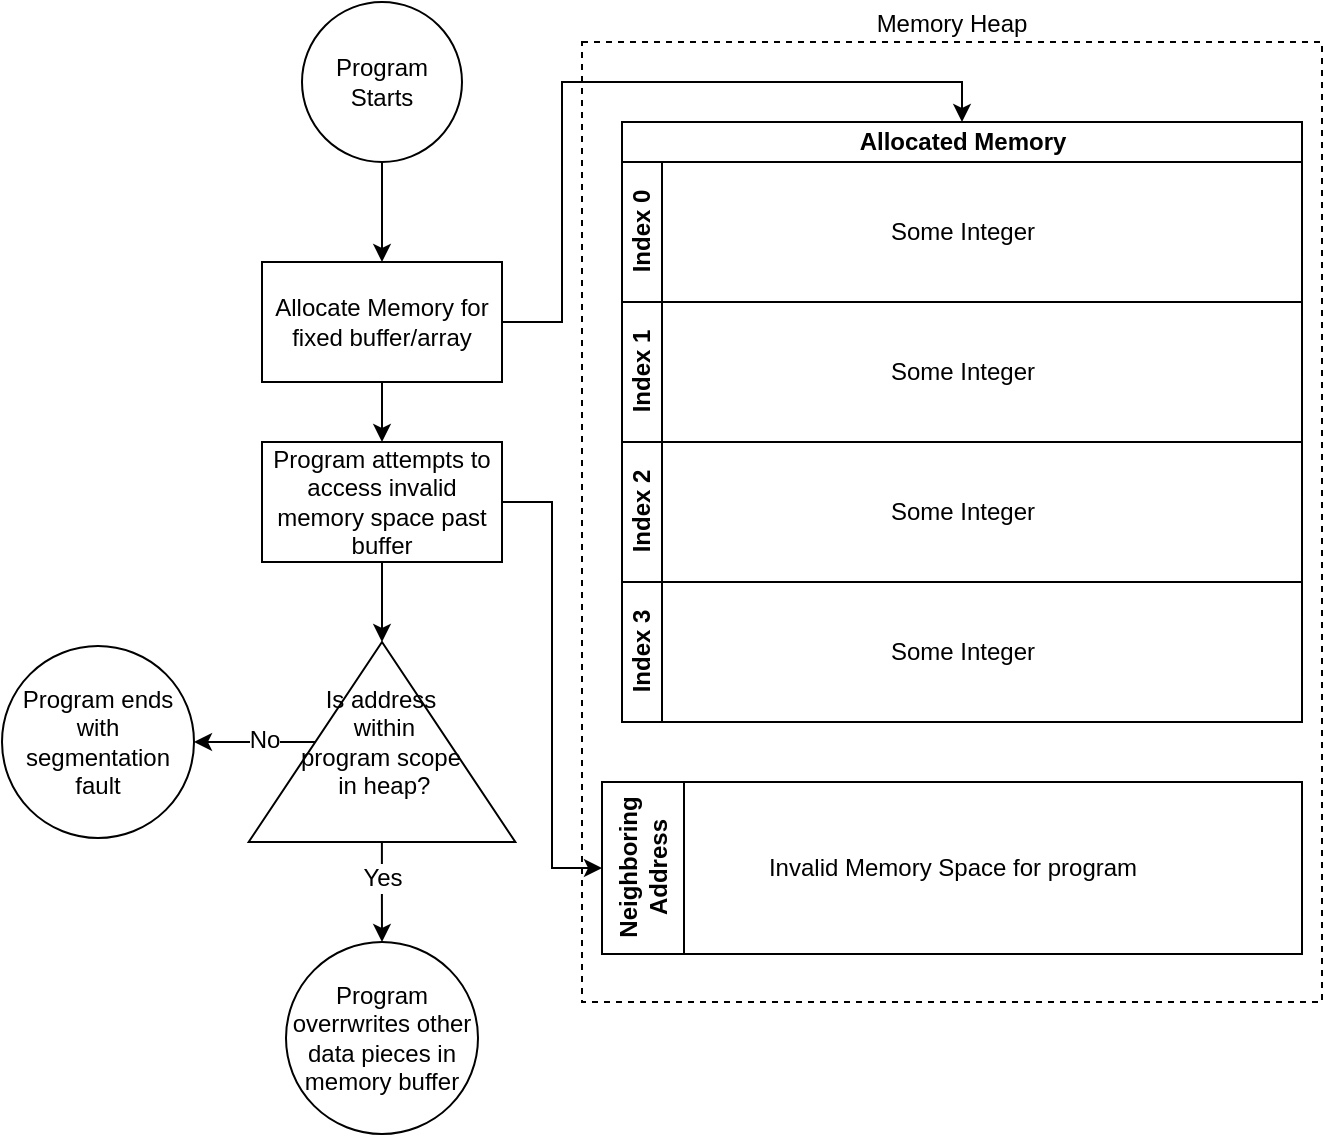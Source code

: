 <mxfile version="12.6.5" type="device"><diagram id="C5RBs43oDa-KdzZeNtuy" name="Page-1"><mxGraphModel dx="788" dy="604" grid="1" gridSize="10" guides="1" tooltips="1" connect="1" arrows="1" fold="1" page="1" pageScale="1" pageWidth="827" pageHeight="1169" math="0" shadow="0"><root><mxCell id="WIyWlLk6GJQsqaUBKTNV-0"/><mxCell id="WIyWlLk6GJQsqaUBKTNV-1" parent="WIyWlLk6GJQsqaUBKTNV-0"/><mxCell id="jWViTC9yQtdNwHM5LWvX-35" value="Memory Heap" style="rounded=0;whiteSpace=wrap;html=1;shadow=0;comic=0;glass=0;labelPosition=center;verticalLabelPosition=top;align=center;verticalAlign=bottom;dashed=1;" vertex="1" parent="WIyWlLk6GJQsqaUBKTNV-1"><mxGeometry x="460" y="100" width="370" height="480" as="geometry"/></mxCell><mxCell id="jWViTC9yQtdNwHM5LWvX-0" value="Allocated Memory" style="swimlane;html=1;childLayout=stackLayout;resizeParent=1;resizeParentMax=0;horizontal=1;startSize=20;horizontalStack=0;" vertex="1" parent="WIyWlLk6GJQsqaUBKTNV-1"><mxGeometry x="480" y="140" width="340" height="300" as="geometry"/></mxCell><mxCell id="jWViTC9yQtdNwHM5LWvX-1" value="Index 0" style="swimlane;html=1;startSize=20;horizontal=0;" vertex="1" parent="jWViTC9yQtdNwHM5LWvX-0"><mxGeometry y="20" width="340" height="70" as="geometry"><mxRectangle y="20" width="340" height="20" as="alternateBounds"/></mxGeometry></mxCell><mxCell id="jWViTC9yQtdNwHM5LWvX-12" value="Some Integer" style="text;html=1;align=center;verticalAlign=middle;resizable=0;points=[];autosize=1;" vertex="1" parent="jWViTC9yQtdNwHM5LWvX-1"><mxGeometry x="125" y="25" width="90" height="20" as="geometry"/></mxCell><mxCell id="jWViTC9yQtdNwHM5LWvX-2" value="Index 1" style="swimlane;html=1;startSize=20;horizontal=0;" vertex="1" parent="jWViTC9yQtdNwHM5LWvX-0"><mxGeometry y="90" width="340" height="70" as="geometry"/></mxCell><mxCell id="jWViTC9yQtdNwHM5LWvX-13" value="Some Integer" style="text;html=1;align=center;verticalAlign=middle;resizable=0;points=[];autosize=1;" vertex="1" parent="jWViTC9yQtdNwHM5LWvX-2"><mxGeometry x="125" y="25" width="90" height="20" as="geometry"/></mxCell><mxCell id="jWViTC9yQtdNwHM5LWvX-3" value="Index 2" style="swimlane;html=1;startSize=20;horizontal=0;" vertex="1" parent="jWViTC9yQtdNwHM5LWvX-0"><mxGeometry y="160" width="340" height="70" as="geometry"/></mxCell><mxCell id="jWViTC9yQtdNwHM5LWvX-14" value="Some Integer" style="text;html=1;align=center;verticalAlign=middle;resizable=0;points=[];autosize=1;" vertex="1" parent="jWViTC9yQtdNwHM5LWvX-3"><mxGeometry x="125" y="25" width="90" height="20" as="geometry"/></mxCell><mxCell id="jWViTC9yQtdNwHM5LWvX-4" value="Index 3" style="swimlane;html=1;startSize=20;horizontal=0;" vertex="1" parent="jWViTC9yQtdNwHM5LWvX-0"><mxGeometry y="230" width="340" height="70" as="geometry"/></mxCell><mxCell id="jWViTC9yQtdNwHM5LWvX-15" value="Some Integer" style="text;html=1;align=center;verticalAlign=middle;resizable=0;points=[];autosize=1;" vertex="1" parent="jWViTC9yQtdNwHM5LWvX-4"><mxGeometry x="125" y="25" width="90" height="20" as="geometry"/></mxCell><mxCell id="jWViTC9yQtdNwHM5LWvX-8" value="" style="edgeStyle=orthogonalEdgeStyle;rounded=0;orthogonalLoop=1;jettySize=auto;html=1;entryX=0.5;entryY=0;entryDx=0;entryDy=0;" edge="1" parent="WIyWlLk6GJQsqaUBKTNV-1" source="jWViTC9yQtdNwHM5LWvX-6" target="jWViTC9yQtdNwHM5LWvX-9"><mxGeometry relative="1" as="geometry"><mxPoint x="360" y="240" as="targetPoint"/></mxGeometry></mxCell><mxCell id="jWViTC9yQtdNwHM5LWvX-6" value="Program Starts" style="ellipse;whiteSpace=wrap;html=1;aspect=fixed;" vertex="1" parent="WIyWlLk6GJQsqaUBKTNV-1"><mxGeometry x="320" y="80" width="80" height="80" as="geometry"/></mxCell><mxCell id="jWViTC9yQtdNwHM5LWvX-11" value="" style="edgeStyle=orthogonalEdgeStyle;rounded=0;orthogonalLoop=1;jettySize=auto;html=1;entryX=0.5;entryY=0;entryDx=0;entryDy=0;" edge="1" parent="WIyWlLk6GJQsqaUBKTNV-1" source="jWViTC9yQtdNwHM5LWvX-9" target="jWViTC9yQtdNwHM5LWvX-0"><mxGeometry relative="1" as="geometry"><mxPoint x="500" y="110" as="targetPoint"/></mxGeometry></mxCell><mxCell id="jWViTC9yQtdNwHM5LWvX-17" value="" style="edgeStyle=orthogonalEdgeStyle;rounded=0;orthogonalLoop=1;jettySize=auto;html=1;entryX=0.5;entryY=0;entryDx=0;entryDy=0;" edge="1" parent="WIyWlLk6GJQsqaUBKTNV-1" source="jWViTC9yQtdNwHM5LWvX-9" target="jWViTC9yQtdNwHM5LWvX-27"><mxGeometry relative="1" as="geometry"><mxPoint x="360" y="310" as="targetPoint"/></mxGeometry></mxCell><mxCell id="jWViTC9yQtdNwHM5LWvX-9" value="Allocate Memory for fixed buffer/array" style="rounded=0;whiteSpace=wrap;html=1;" vertex="1" parent="WIyWlLk6GJQsqaUBKTNV-1"><mxGeometry x="300" y="210" width="120" height="60" as="geometry"/></mxCell><mxCell id="jWViTC9yQtdNwHM5LWvX-30" value="" style="edgeStyle=orthogonalEdgeStyle;rounded=0;orthogonalLoop=1;jettySize=auto;html=1;entryX=0;entryY=0.5;entryDx=0;entryDy=0;" edge="1" parent="WIyWlLk6GJQsqaUBKTNV-1" source="jWViTC9yQtdNwHM5LWvX-27" target="jWViTC9yQtdNwHM5LWvX-25"><mxGeometry relative="1" as="geometry"><mxPoint x="500" y="435" as="targetPoint"/></mxGeometry></mxCell><mxCell id="jWViTC9yQtdNwHM5LWvX-32" value="" style="edgeStyle=orthogonalEdgeStyle;rounded=0;orthogonalLoop=1;jettySize=auto;html=1;entryX=1;entryY=0.5;entryDx=0;entryDy=0;" edge="1" parent="WIyWlLk6GJQsqaUBKTNV-1" source="jWViTC9yQtdNwHM5LWvX-27" target="jWViTC9yQtdNwHM5LWvX-46"><mxGeometry relative="1" as="geometry"><mxPoint x="330" y="410" as="targetPoint"/></mxGeometry></mxCell><mxCell id="jWViTC9yQtdNwHM5LWvX-27" value="Program attempts to access invalid memory space past buffer" style="rounded=0;whiteSpace=wrap;html=1;" vertex="1" parent="WIyWlLk6GJQsqaUBKTNV-1"><mxGeometry x="300" y="300" width="120" height="60" as="geometry"/></mxCell><mxCell id="jWViTC9yQtdNwHM5LWvX-25" value="Neighboring Address" style="swimlane;html=1;startSize=41;horizontal=0;whiteSpace=wrap;" vertex="1" parent="WIyWlLk6GJQsqaUBKTNV-1"><mxGeometry x="470" y="470" width="350" height="86" as="geometry"/></mxCell><mxCell id="jWViTC9yQtdNwHM5LWvX-26" value="Invalid Memory Space for program" style="text;html=1;align=center;verticalAlign=middle;resizable=0;points=[];autosize=1;" vertex="1" parent="jWViTC9yQtdNwHM5LWvX-25"><mxGeometry x="75" y="33" width="200" height="20" as="geometry"/></mxCell><mxCell id="jWViTC9yQtdNwHM5LWvX-33" value="Program ends with segmentation fault" style="verticalLabelPosition=middle;verticalAlign=middle;html=1;shape=mxgraph.flowchart.on-page_reference;labelPosition=center;align=center;whiteSpace=wrap;" vertex="1" parent="WIyWlLk6GJQsqaUBKTNV-1"><mxGeometry x="170" y="402" width="96" height="96" as="geometry"/></mxCell><mxCell id="jWViTC9yQtdNwHM5LWvX-48" value="" style="edgeStyle=orthogonalEdgeStyle;rounded=0;orthogonalLoop=1;jettySize=auto;html=1;entryX=0.5;entryY=0;entryDx=0;entryDy=0;entryPerimeter=0;" edge="1" parent="WIyWlLk6GJQsqaUBKTNV-1" source="jWViTC9yQtdNwHM5LWvX-46" target="jWViTC9yQtdNwHM5LWvX-53"><mxGeometry relative="1" as="geometry"><mxPoint x="359.995" y="580" as="targetPoint"/></mxGeometry></mxCell><mxCell id="jWViTC9yQtdNwHM5LWvX-49" value="Yes" style="text;html=1;align=center;verticalAlign=middle;resizable=0;points=[];labelBackgroundColor=#ffffff;" vertex="1" connectable="0" parent="jWViTC9yQtdNwHM5LWvX-48"><mxGeometry x="0.001" y="7" relative="1" as="geometry"><mxPoint x="-7" y="-7" as="offset"/></mxGeometry></mxCell><mxCell id="jWViTC9yQtdNwHM5LWvX-51" value="" style="edgeStyle=orthogonalEdgeStyle;rounded=0;orthogonalLoop=1;jettySize=auto;html=1;entryX=1;entryY=0.5;entryDx=0;entryDy=0;entryPerimeter=0;" edge="1" parent="WIyWlLk6GJQsqaUBKTNV-1" source="jWViTC9yQtdNwHM5LWvX-46" target="jWViTC9yQtdNwHM5LWvX-33"><mxGeometry relative="1" as="geometry"><mxPoint x="250" y="450" as="targetPoint"/></mxGeometry></mxCell><mxCell id="jWViTC9yQtdNwHM5LWvX-52" value="No" style="text;html=1;align=center;verticalAlign=middle;resizable=0;points=[];labelBackgroundColor=#ffffff;" vertex="1" connectable="0" parent="jWViTC9yQtdNwHM5LWvX-51"><mxGeometry x="-0.407" y="-1" relative="1" as="geometry"><mxPoint as="offset"/></mxGeometry></mxCell><mxCell id="jWViTC9yQtdNwHM5LWvX-46" value="Is address&lt;br&gt;&amp;nbsp;within &lt;br&gt;program scope&lt;br&gt;&amp;nbsp;in heap?" style="triangle;whiteSpace=wrap;html=1;rounded=0;shadow=0;glass=0;comic=0;gradientColor=none;direction=north;" vertex="1" parent="WIyWlLk6GJQsqaUBKTNV-1"><mxGeometry x="293.33" y="400" width="133.33" height="100" as="geometry"/></mxCell><mxCell id="jWViTC9yQtdNwHM5LWvX-53" value="Program overrwrites other data pieces in memory buffer" style="verticalLabelPosition=middle;verticalAlign=middle;html=1;shape=mxgraph.flowchart.on-page_reference;labelPosition=center;align=center;whiteSpace=wrap;" vertex="1" parent="WIyWlLk6GJQsqaUBKTNV-1"><mxGeometry x="312" y="550" width="96" height="96" as="geometry"/></mxCell></root></mxGraphModel></diagram></mxfile>